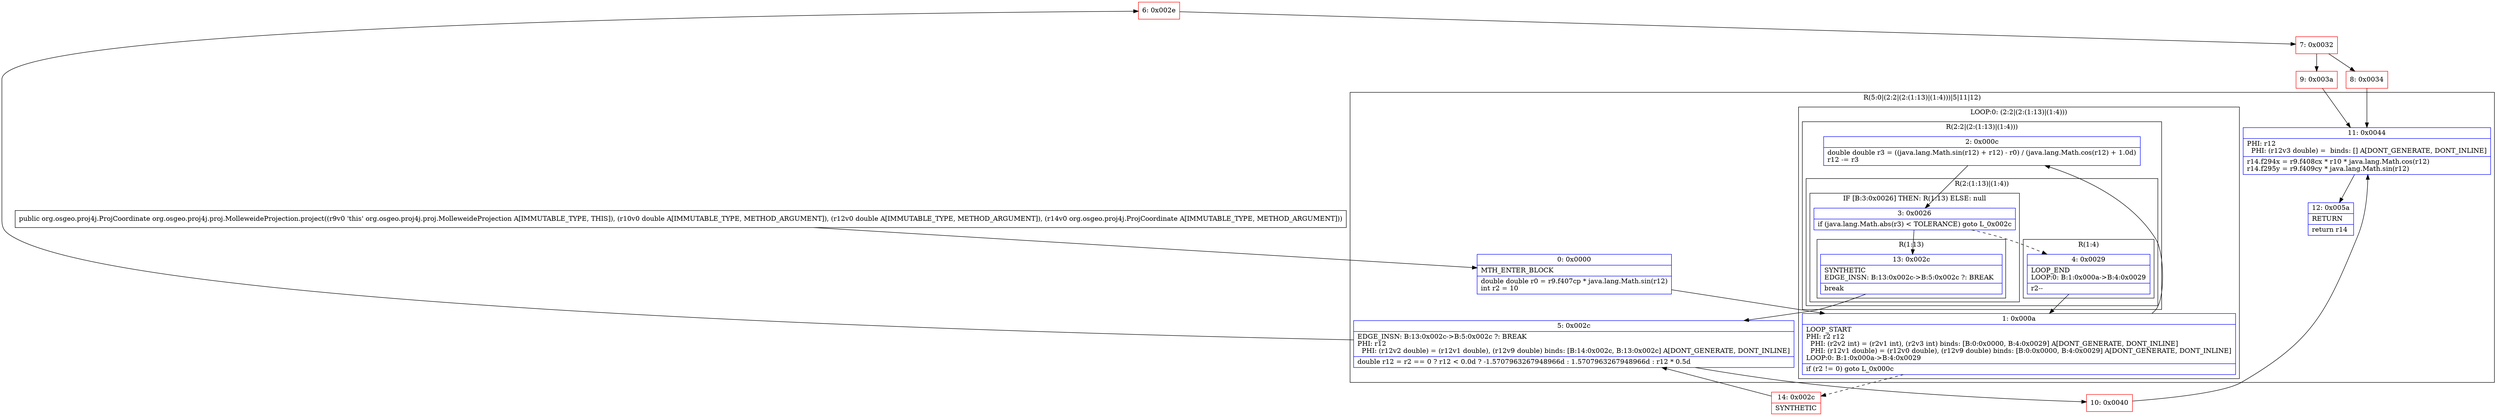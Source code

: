 digraph "CFG fororg.osgeo.proj4j.proj.MolleweideProjection.project(DDLorg\/osgeo\/proj4j\/ProjCoordinate;)Lorg\/osgeo\/proj4j\/ProjCoordinate;" {
subgraph cluster_Region_700133430 {
label = "R(5:0|(2:2|(2:(1:13)|(1:4)))|5|11|12)";
node [shape=record,color=blue];
Node_0 [shape=record,label="{0\:\ 0x0000|MTH_ENTER_BLOCK\l|double double r0 = r9.f407cp * java.lang.Math.sin(r12)\lint r2 = 10\l}"];
subgraph cluster_LoopRegion_1109329195 {
label = "LOOP:0: (2:2|(2:(1:13)|(1:4)))";
node [shape=record,color=blue];
Node_1 [shape=record,label="{1\:\ 0x000a|LOOP_START\lPHI: r2 r12 \l  PHI: (r2v2 int) = (r2v1 int), (r2v3 int) binds: [B:0:0x0000, B:4:0x0029] A[DONT_GENERATE, DONT_INLINE]\l  PHI: (r12v1 double) = (r12v0 double), (r12v9 double) binds: [B:0:0x0000, B:4:0x0029] A[DONT_GENERATE, DONT_INLINE]\lLOOP:0: B:1:0x000a\-\>B:4:0x0029\l|if (r2 != 0) goto L_0x000c\l}"];
subgraph cluster_Region_1821026840 {
label = "R(2:2|(2:(1:13)|(1:4)))";
node [shape=record,color=blue];
Node_2 [shape=record,label="{2\:\ 0x000c|double double r3 = ((java.lang.Math.sin(r12) + r12) \- r0) \/ (java.lang.Math.cos(r12) + 1.0d)\lr12 \-= r3\l}"];
subgraph cluster_Region_1915871118 {
label = "R(2:(1:13)|(1:4))";
node [shape=record,color=blue];
subgraph cluster_IfRegion_852862942 {
label = "IF [B:3:0x0026] THEN: R(1:13) ELSE: null";
node [shape=record,color=blue];
Node_3 [shape=record,label="{3\:\ 0x0026|if (java.lang.Math.abs(r3) \< TOLERANCE) goto L_0x002c\l}"];
subgraph cluster_Region_1075291812 {
label = "R(1:13)";
node [shape=record,color=blue];
Node_13 [shape=record,label="{13\:\ 0x002c|SYNTHETIC\lEDGE_INSN: B:13:0x002c\-\>B:5:0x002c ?: BREAK  \l|break\l}"];
}
}
subgraph cluster_Region_928467641 {
label = "R(1:4)";
node [shape=record,color=blue];
Node_4 [shape=record,label="{4\:\ 0x0029|LOOP_END\lLOOP:0: B:1:0x000a\-\>B:4:0x0029\l|r2\-\-\l}"];
}
}
}
}
Node_5 [shape=record,label="{5\:\ 0x002c|EDGE_INSN: B:13:0x002c\-\>B:5:0x002c ?: BREAK  \lPHI: r12 \l  PHI: (r12v2 double) = (r12v1 double), (r12v9 double) binds: [B:14:0x002c, B:13:0x002c] A[DONT_GENERATE, DONT_INLINE]\l|double r12 = r2 == 0 ? r12 \< 0.0d ? \-1.5707963267948966d : 1.5707963267948966d : r12 * 0.5d\l}"];
Node_11 [shape=record,label="{11\:\ 0x0044|PHI: r12 \l  PHI: (r12v3 double) =  binds: [] A[DONT_GENERATE, DONT_INLINE]\l|r14.f294x = r9.f408cx * r10 * java.lang.Math.cos(r12)\lr14.f295y = r9.f409cy * java.lang.Math.sin(r12)\l}"];
Node_12 [shape=record,label="{12\:\ 0x005a|RETURN\l|return r14\l}"];
}
Node_6 [shape=record,color=red,label="{6\:\ 0x002e}"];
Node_7 [shape=record,color=red,label="{7\:\ 0x0032}"];
Node_8 [shape=record,color=red,label="{8\:\ 0x0034}"];
Node_9 [shape=record,color=red,label="{9\:\ 0x003a}"];
Node_10 [shape=record,color=red,label="{10\:\ 0x0040}"];
Node_14 [shape=record,color=red,label="{14\:\ 0x002c|SYNTHETIC\l}"];
MethodNode[shape=record,label="{public org.osgeo.proj4j.ProjCoordinate org.osgeo.proj4j.proj.MolleweideProjection.project((r9v0 'this' org.osgeo.proj4j.proj.MolleweideProjection A[IMMUTABLE_TYPE, THIS]), (r10v0 double A[IMMUTABLE_TYPE, METHOD_ARGUMENT]), (r12v0 double A[IMMUTABLE_TYPE, METHOD_ARGUMENT]), (r14v0 org.osgeo.proj4j.ProjCoordinate A[IMMUTABLE_TYPE, METHOD_ARGUMENT])) }"];
MethodNode -> Node_0;
Node_0 -> Node_1;
Node_1 -> Node_2;
Node_1 -> Node_14[style=dashed];
Node_2 -> Node_3;
Node_3 -> Node_4[style=dashed];
Node_3 -> Node_13;
Node_13 -> Node_5;
Node_4 -> Node_1;
Node_5 -> Node_6;
Node_5 -> Node_10;
Node_11 -> Node_12;
Node_6 -> Node_7;
Node_7 -> Node_8;
Node_7 -> Node_9;
Node_8 -> Node_11;
Node_9 -> Node_11;
Node_10 -> Node_11;
Node_14 -> Node_5;
}

